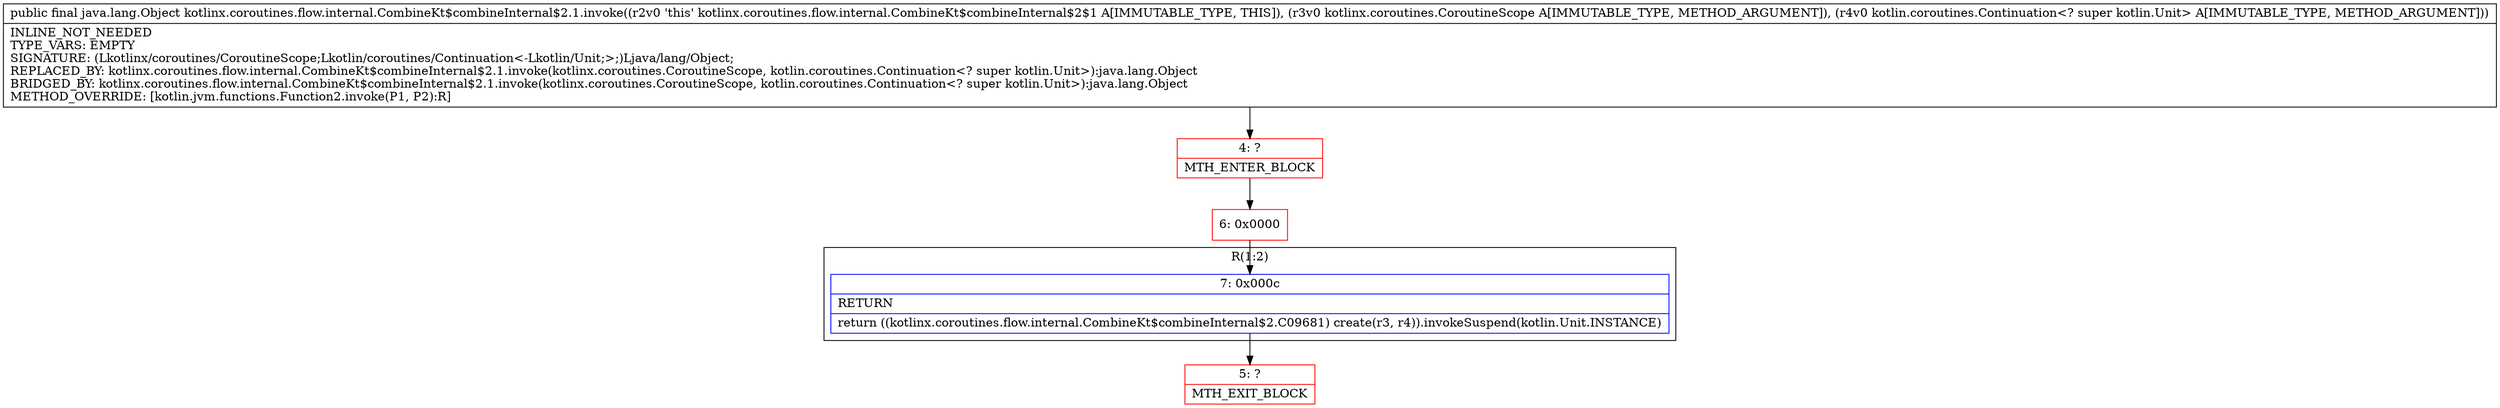 digraph "CFG forkotlinx.coroutines.flow.internal.CombineKt$combineInternal$2.1.invoke(Lkotlinx\/coroutines\/CoroutineScope;Lkotlin\/coroutines\/Continuation;)Ljava\/lang\/Object;" {
subgraph cluster_Region_2032035279 {
label = "R(1:2)";
node [shape=record,color=blue];
Node_7 [shape=record,label="{7\:\ 0x000c|RETURN\l|return ((kotlinx.coroutines.flow.internal.CombineKt$combineInternal$2.C09681) create(r3, r4)).invokeSuspend(kotlin.Unit.INSTANCE)\l}"];
}
Node_4 [shape=record,color=red,label="{4\:\ ?|MTH_ENTER_BLOCK\l}"];
Node_6 [shape=record,color=red,label="{6\:\ 0x0000}"];
Node_5 [shape=record,color=red,label="{5\:\ ?|MTH_EXIT_BLOCK\l}"];
MethodNode[shape=record,label="{public final java.lang.Object kotlinx.coroutines.flow.internal.CombineKt$combineInternal$2.1.invoke((r2v0 'this' kotlinx.coroutines.flow.internal.CombineKt$combineInternal$2$1 A[IMMUTABLE_TYPE, THIS]), (r3v0 kotlinx.coroutines.CoroutineScope A[IMMUTABLE_TYPE, METHOD_ARGUMENT]), (r4v0 kotlin.coroutines.Continuation\<? super kotlin.Unit\> A[IMMUTABLE_TYPE, METHOD_ARGUMENT]))  | INLINE_NOT_NEEDED\lTYPE_VARS: EMPTY\lSIGNATURE: (Lkotlinx\/coroutines\/CoroutineScope;Lkotlin\/coroutines\/Continuation\<\-Lkotlin\/Unit;\>;)Ljava\/lang\/Object;\lREPLACED_BY: kotlinx.coroutines.flow.internal.CombineKt$combineInternal$2.1.invoke(kotlinx.coroutines.CoroutineScope, kotlin.coroutines.Continuation\<? super kotlin.Unit\>):java.lang.Object\lBRIDGED_BY: kotlinx.coroutines.flow.internal.CombineKt$combineInternal$2.1.invoke(kotlinx.coroutines.CoroutineScope, kotlin.coroutines.Continuation\<? super kotlin.Unit\>):java.lang.Object\lMETHOD_OVERRIDE: [kotlin.jvm.functions.Function2.invoke(P1, P2):R]\l}"];
MethodNode -> Node_4;Node_7 -> Node_5;
Node_4 -> Node_6;
Node_6 -> Node_7;
}

